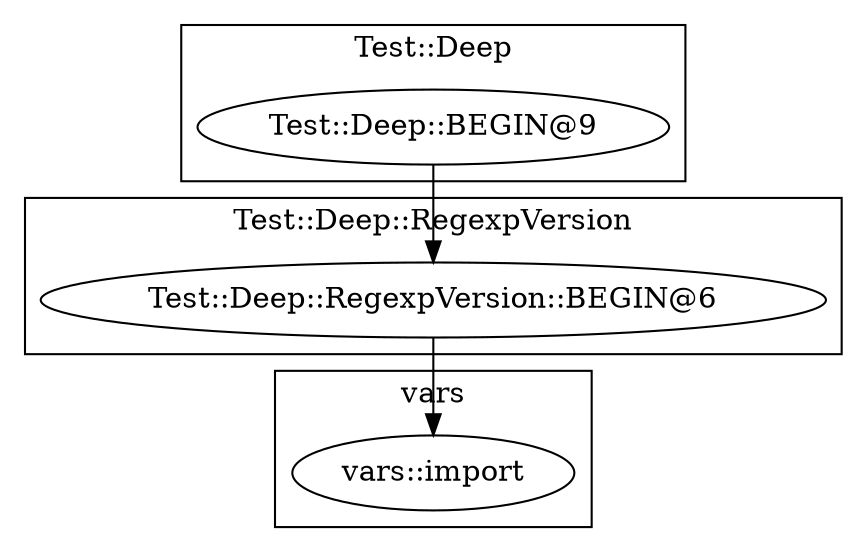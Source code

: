 digraph {
graph [overlap=false]
subgraph cluster_vars {
	label="vars";
	"vars::import";
}
subgraph cluster_Test_Deep {
	label="Test::Deep";
	"Test::Deep::BEGIN@9";
}
subgraph cluster_Test_Deep_RegexpVersion {
	label="Test::Deep::RegexpVersion";
	"Test::Deep::RegexpVersion::BEGIN@6";
}
"Test::Deep::BEGIN@9" -> "Test::Deep::RegexpVersion::BEGIN@6";
"Test::Deep::RegexpVersion::BEGIN@6" -> "vars::import";
}

